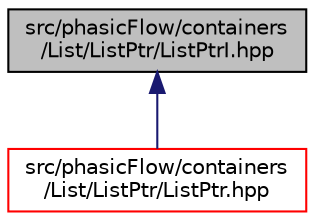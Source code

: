 digraph "src/phasicFlow/containers/List/ListPtr/ListPtrI.hpp"
{
 // LATEX_PDF_SIZE
  edge [fontname="Helvetica",fontsize="10",labelfontname="Helvetica",labelfontsize="10"];
  node [fontname="Helvetica",fontsize="10",shape=record];
  Node1 [label="src/phasicFlow/containers\l/List/ListPtr/ListPtrI.hpp",height=0.2,width=0.4,color="black", fillcolor="grey75", style="filled", fontcolor="black",tooltip=" "];
  Node1 -> Node2 [dir="back",color="midnightblue",fontsize="10",style="solid",fontname="Helvetica"];
  Node2 [label="src/phasicFlow/containers\l/List/ListPtr/ListPtr.hpp",height=0.2,width=0.4,color="red", fillcolor="white", style="filled",URL="$ListPtr_8hpp.html",tooltip=" "];
}
